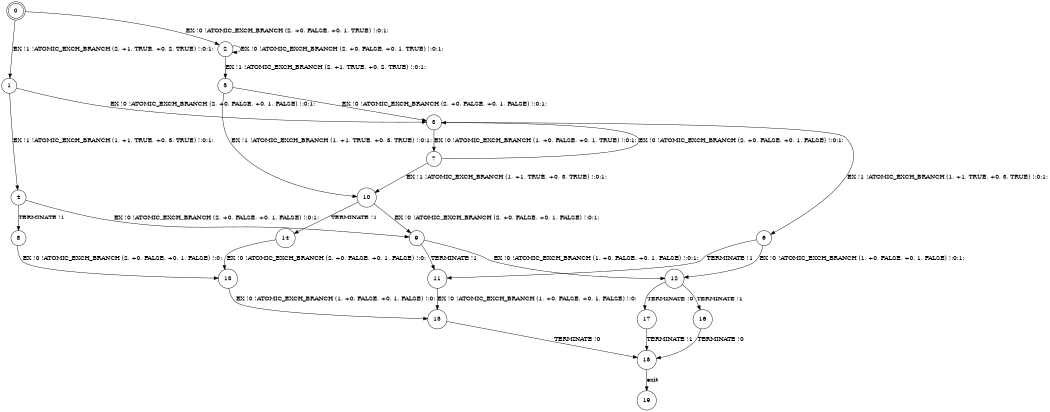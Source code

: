 digraph BCG {
size = "7, 10.5";
center = TRUE;
node [shape = circle];
0 [peripheries = 2];
0 -> 1 [label = "EX !1 !ATOMIC_EXCH_BRANCH (2, +1, TRUE, +0, 2, TRUE) !:0:1:"];
0 -> 2 [label = "EX !0 !ATOMIC_EXCH_BRANCH (2, +0, FALSE, +0, 1, TRUE) !:0:1:"];
1 -> 3 [label = "EX !0 !ATOMIC_EXCH_BRANCH (2, +0, FALSE, +0, 1, FALSE) !:0:1:"];
1 -> 4 [label = "EX !1 !ATOMIC_EXCH_BRANCH (1, +1, TRUE, +0, 3, TRUE) !:0:1:"];
2 -> 5 [label = "EX !1 !ATOMIC_EXCH_BRANCH (2, +1, TRUE, +0, 2, TRUE) !:0:1:"];
2 -> 2 [label = "EX !0 !ATOMIC_EXCH_BRANCH (2, +0, FALSE, +0, 1, TRUE) !:0:1:"];
3 -> 6 [label = "EX !1 !ATOMIC_EXCH_BRANCH (1, +1, TRUE, +0, 3, TRUE) !:0:1:"];
3 -> 7 [label = "EX !0 !ATOMIC_EXCH_BRANCH (1, +0, FALSE, +0, 1, TRUE) !:0:1:"];
4 -> 8 [label = "TERMINATE !1"];
4 -> 9 [label = "EX !0 !ATOMIC_EXCH_BRANCH (2, +0, FALSE, +0, 1, FALSE) !:0:1:"];
5 -> 10 [label = "EX !1 !ATOMIC_EXCH_BRANCH (1, +1, TRUE, +0, 3, TRUE) !:0:1:"];
5 -> 3 [label = "EX !0 !ATOMIC_EXCH_BRANCH (2, +0, FALSE, +0, 1, FALSE) !:0:1:"];
6 -> 11 [label = "TERMINATE !1"];
6 -> 12 [label = "EX !0 !ATOMIC_EXCH_BRANCH (1, +0, FALSE, +0, 1, FALSE) !:0:1:"];
7 -> 10 [label = "EX !1 !ATOMIC_EXCH_BRANCH (1, +1, TRUE, +0, 3, TRUE) !:0:1:"];
7 -> 3 [label = "EX !0 !ATOMIC_EXCH_BRANCH (2, +0, FALSE, +0, 1, FALSE) !:0:1:"];
8 -> 13 [label = "EX !0 !ATOMIC_EXCH_BRANCH (2, +0, FALSE, +0, 1, FALSE) !:0:"];
9 -> 11 [label = "TERMINATE !1"];
9 -> 12 [label = "EX !0 !ATOMIC_EXCH_BRANCH (1, +0, FALSE, +0, 1, FALSE) !:0:1:"];
10 -> 14 [label = "TERMINATE !1"];
10 -> 9 [label = "EX !0 !ATOMIC_EXCH_BRANCH (2, +0, FALSE, +0, 1, FALSE) !:0:1:"];
11 -> 15 [label = "EX !0 !ATOMIC_EXCH_BRANCH (1, +0, FALSE, +0, 1, FALSE) !:0:"];
12 -> 16 [label = "TERMINATE !1"];
12 -> 17 [label = "TERMINATE !0"];
13 -> 15 [label = "EX !0 !ATOMIC_EXCH_BRANCH (1, +0, FALSE, +0, 1, FALSE) !:0:"];
14 -> 13 [label = "EX !0 !ATOMIC_EXCH_BRANCH (2, +0, FALSE, +0, 1, FALSE) !:0:"];
15 -> 18 [label = "TERMINATE !0"];
16 -> 18 [label = "TERMINATE !0"];
17 -> 18 [label = "TERMINATE !1"];
18 -> 19 [label = "exit"];
}
